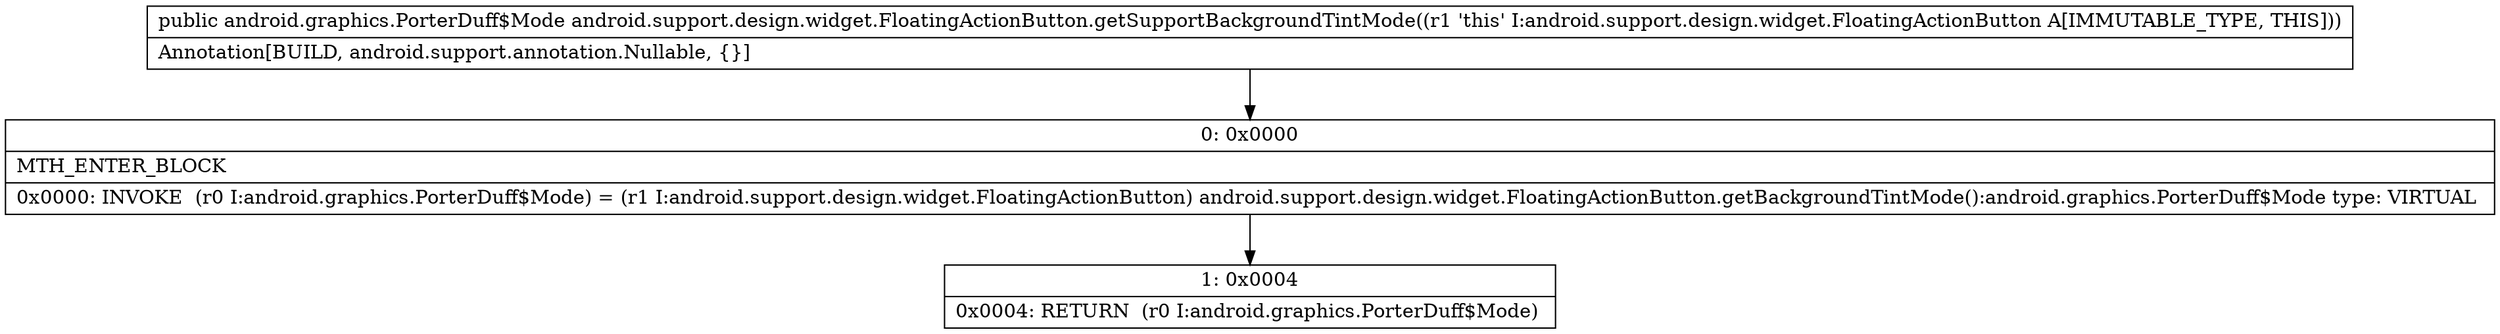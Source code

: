 digraph "CFG forandroid.support.design.widget.FloatingActionButton.getSupportBackgroundTintMode()Landroid\/graphics\/PorterDuff$Mode;" {
Node_0 [shape=record,label="{0\:\ 0x0000|MTH_ENTER_BLOCK\l|0x0000: INVOKE  (r0 I:android.graphics.PorterDuff$Mode) = (r1 I:android.support.design.widget.FloatingActionButton) android.support.design.widget.FloatingActionButton.getBackgroundTintMode():android.graphics.PorterDuff$Mode type: VIRTUAL \l}"];
Node_1 [shape=record,label="{1\:\ 0x0004|0x0004: RETURN  (r0 I:android.graphics.PorterDuff$Mode) \l}"];
MethodNode[shape=record,label="{public android.graphics.PorterDuff$Mode android.support.design.widget.FloatingActionButton.getSupportBackgroundTintMode((r1 'this' I:android.support.design.widget.FloatingActionButton A[IMMUTABLE_TYPE, THIS]))  | Annotation[BUILD, android.support.annotation.Nullable, \{\}]\l}"];
MethodNode -> Node_0;
Node_0 -> Node_1;
}

